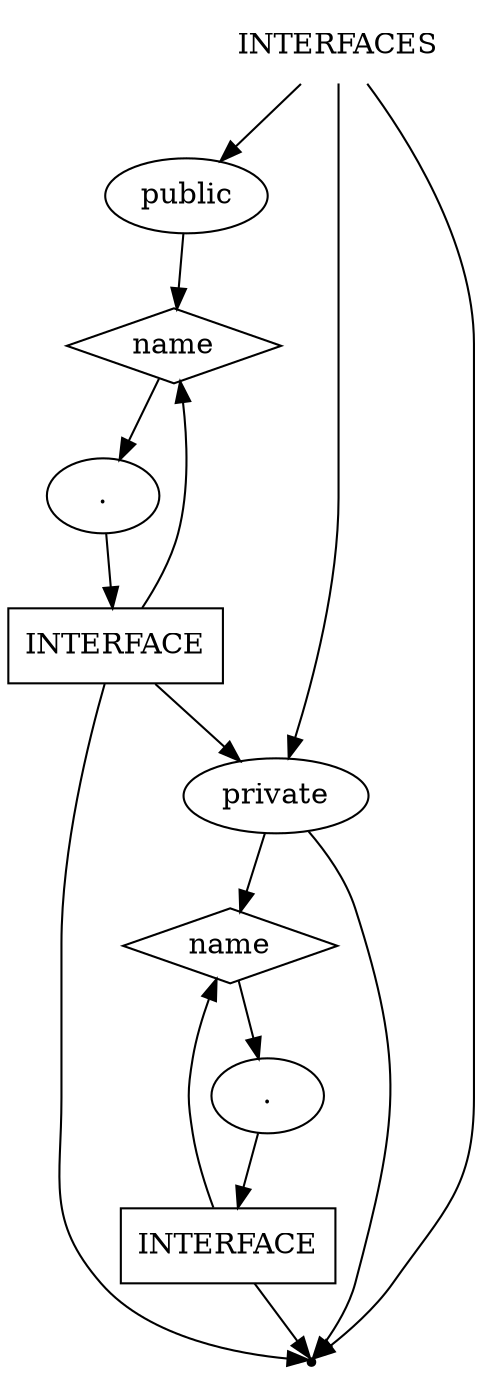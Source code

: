 digraph INTERFACES {
    start [label=INTERFACES shape=plaintext]
    A [label="public" shape=oval]
    B [label=name shape=diamond]
    C [label="." shape=oval]
    D [label=INTERFACE shape=box]
    E [label="private" shape=oval]
    F [label=name shape=diamond]
    G [label="." shape=oval]
    H [label=INTERFACE shape=box]
    end [label="" shape=point]
    start -> end
    start -> A
    start -> E
    A -> B
    B -> C
    C -> D
    D -> E
    D -> end
    D -> B
    E -> F
    F -> G
    G -> H
    H -> end
    H -> F
    E -> end
}